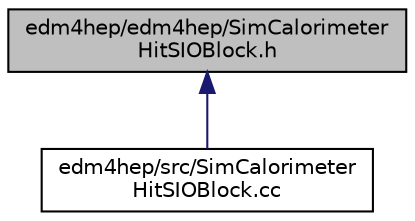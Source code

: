 digraph "edm4hep/edm4hep/SimCalorimeterHitSIOBlock.h"
{
 // LATEX_PDF_SIZE
  edge [fontname="Helvetica",fontsize="10",labelfontname="Helvetica",labelfontsize="10"];
  node [fontname="Helvetica",fontsize="10",shape=record];
  Node1 [label="edm4hep/edm4hep/SimCalorimeter\lHitSIOBlock.h",height=0.2,width=0.4,color="black", fillcolor="grey75", style="filled", fontcolor="black",tooltip=" "];
  Node1 -> Node2 [dir="back",color="midnightblue",fontsize="10",style="solid",fontname="Helvetica"];
  Node2 [label="edm4hep/src/SimCalorimeter\lHitSIOBlock.cc",height=0.2,width=0.4,color="black", fillcolor="white", style="filled",URL="$_sim_calorimeter_hit_s_i_o_block_8cc.html",tooltip=" "];
}
